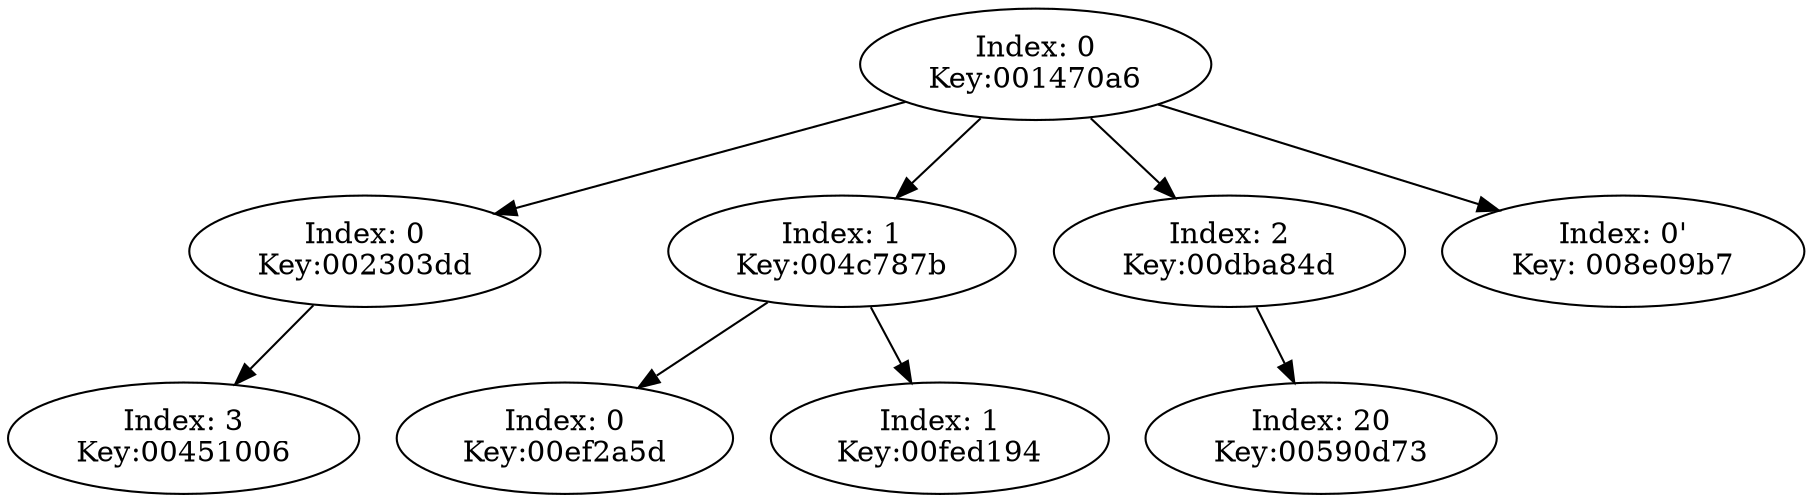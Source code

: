 digraph tree {
    "Index: 0
Key:001470a6";
    "Index: 0
Key:002303dd";
    "Index: 3
Key:00451006";
    "Index: 1
Key:004c787b";
    "Index: 0
Key:00ef2a5d";
    "Index: 1
Key:00fed194";
    "Index: 2
Key:00dba84d";
    "Index: 20
Key:00590d73";
    "Index: 0'
Key: 008e09b7";
    "Index: 0
Key:001470a6" -> "Index: 0
Key:002303dd";
    "Index: 0
Key:001470a6" -> "Index: 1
Key:004c787b";
    "Index: 0
Key:001470a6" -> "Index: 2
Key:00dba84d";
    "Index: 0
Key:001470a6" -> "Index: 0'
Key: 008e09b7";
    "Index: 0
Key:002303dd" -> "Index: 3
Key:00451006";
    "Index: 1
Key:004c787b" -> "Index: 0
Key:00ef2a5d";
    "Index: 1
Key:004c787b" -> "Index: 1
Key:00fed194";
    "Index: 2
Key:00dba84d" -> "Index: 20
Key:00590d73";
}
